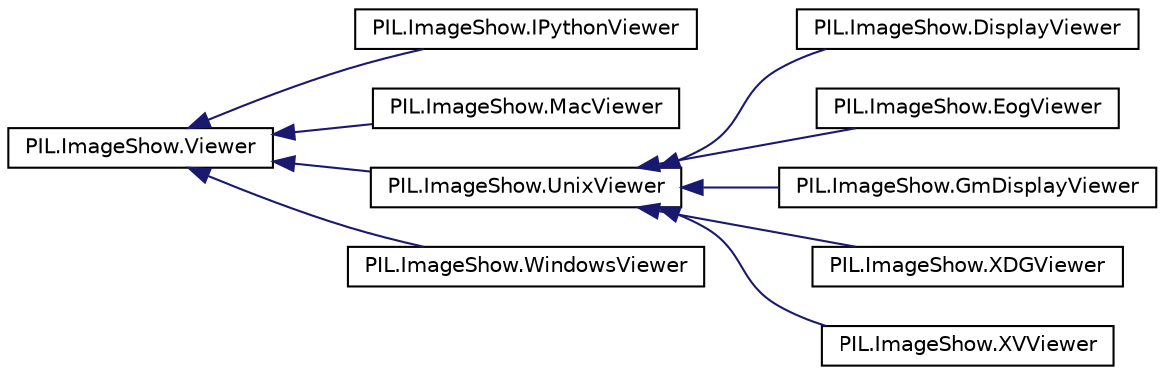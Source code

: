 digraph "Graphical Class Hierarchy"
{
 // LATEX_PDF_SIZE
  edge [fontname="Helvetica",fontsize="10",labelfontname="Helvetica",labelfontsize="10"];
  node [fontname="Helvetica",fontsize="10",shape=record];
  rankdir="LR";
  Node0 [label="PIL.ImageShow.Viewer",height=0.2,width=0.4,color="black", fillcolor="white", style="filled",URL="$classPIL_1_1ImageShow_1_1Viewer.html",tooltip=" "];
  Node0 -> Node1 [dir="back",color="midnightblue",fontsize="10",style="solid",fontname="Helvetica"];
  Node1 [label="PIL.ImageShow.IPythonViewer",height=0.2,width=0.4,color="black", fillcolor="white", style="filled",URL="$classPIL_1_1ImageShow_1_1IPythonViewer.html",tooltip=" "];
  Node0 -> Node2 [dir="back",color="midnightblue",fontsize="10",style="solid",fontname="Helvetica"];
  Node2 [label="PIL.ImageShow.MacViewer",height=0.2,width=0.4,color="black", fillcolor="white", style="filled",URL="$classPIL_1_1ImageShow_1_1MacViewer.html",tooltip=" "];
  Node0 -> Node3 [dir="back",color="midnightblue",fontsize="10",style="solid",fontname="Helvetica"];
  Node3 [label="PIL.ImageShow.UnixViewer",height=0.2,width=0.4,color="black", fillcolor="white", style="filled",URL="$classPIL_1_1ImageShow_1_1UnixViewer.html",tooltip=" "];
  Node3 -> Node4 [dir="back",color="midnightblue",fontsize="10",style="solid",fontname="Helvetica"];
  Node4 [label="PIL.ImageShow.DisplayViewer",height=0.2,width=0.4,color="black", fillcolor="white", style="filled",URL="$classPIL_1_1ImageShow_1_1DisplayViewer.html",tooltip=" "];
  Node3 -> Node5 [dir="back",color="midnightblue",fontsize="10",style="solid",fontname="Helvetica"];
  Node5 [label="PIL.ImageShow.EogViewer",height=0.2,width=0.4,color="black", fillcolor="white", style="filled",URL="$classPIL_1_1ImageShow_1_1EogViewer.html",tooltip=" "];
  Node3 -> Node6 [dir="back",color="midnightblue",fontsize="10",style="solid",fontname="Helvetica"];
  Node6 [label="PIL.ImageShow.GmDisplayViewer",height=0.2,width=0.4,color="black", fillcolor="white", style="filled",URL="$classPIL_1_1ImageShow_1_1GmDisplayViewer.html",tooltip=" "];
  Node3 -> Node7 [dir="back",color="midnightblue",fontsize="10",style="solid",fontname="Helvetica"];
  Node7 [label="PIL.ImageShow.XDGViewer",height=0.2,width=0.4,color="black", fillcolor="white", style="filled",URL="$classPIL_1_1ImageShow_1_1XDGViewer.html",tooltip=" "];
  Node3 -> Node8 [dir="back",color="midnightblue",fontsize="10",style="solid",fontname="Helvetica"];
  Node8 [label="PIL.ImageShow.XVViewer",height=0.2,width=0.4,color="black", fillcolor="white", style="filled",URL="$classPIL_1_1ImageShow_1_1XVViewer.html",tooltip=" "];
  Node0 -> Node9 [dir="back",color="midnightblue",fontsize="10",style="solid",fontname="Helvetica"];
  Node9 [label="PIL.ImageShow.WindowsViewer",height=0.2,width=0.4,color="black", fillcolor="white", style="filled",URL="$classPIL_1_1ImageShow_1_1WindowsViewer.html",tooltip=" "];
}
